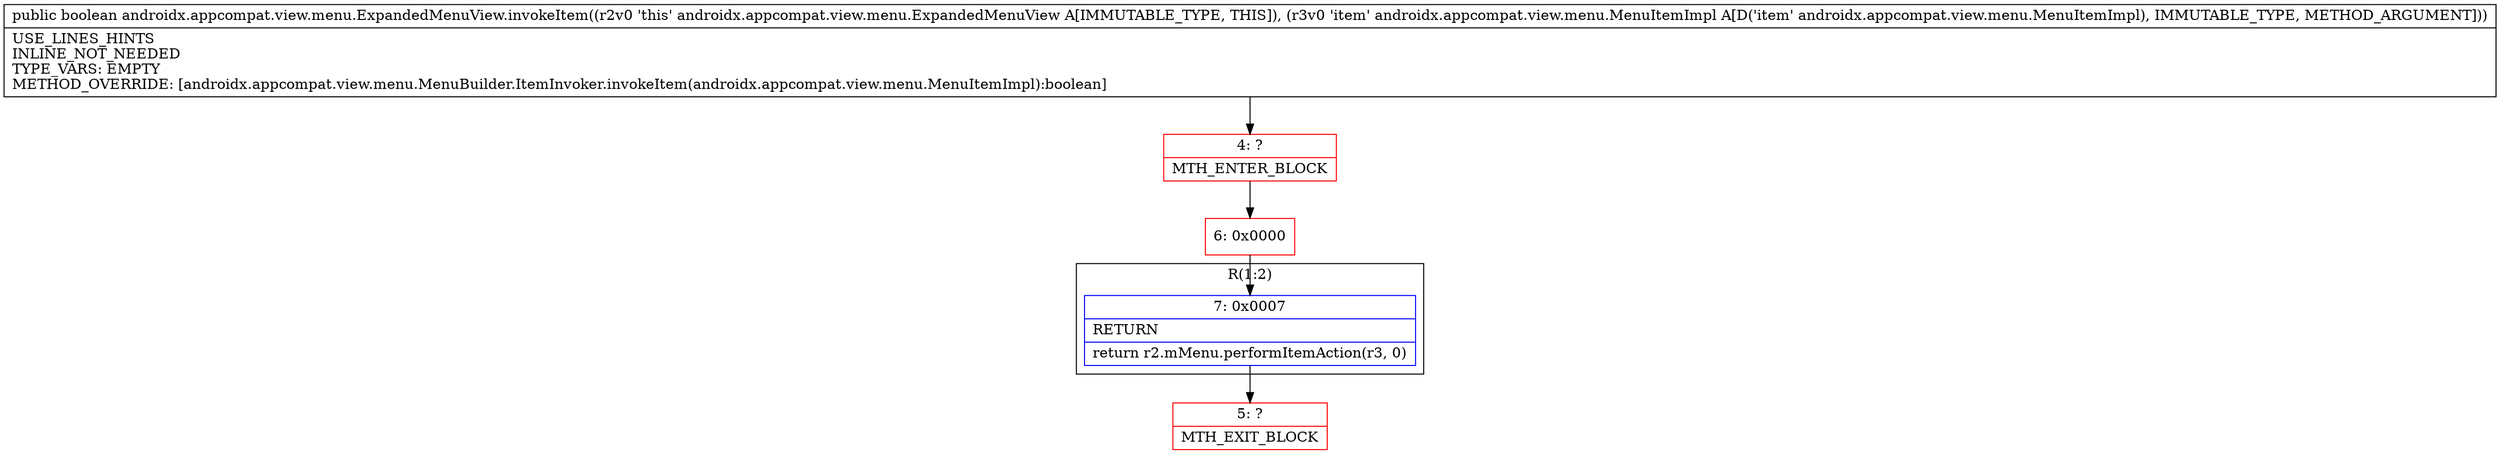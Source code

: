 digraph "CFG forandroidx.appcompat.view.menu.ExpandedMenuView.invokeItem(Landroidx\/appcompat\/view\/menu\/MenuItemImpl;)Z" {
subgraph cluster_Region_15065619 {
label = "R(1:2)";
node [shape=record,color=blue];
Node_7 [shape=record,label="{7\:\ 0x0007|RETURN\l|return r2.mMenu.performItemAction(r3, 0)\l}"];
}
Node_4 [shape=record,color=red,label="{4\:\ ?|MTH_ENTER_BLOCK\l}"];
Node_6 [shape=record,color=red,label="{6\:\ 0x0000}"];
Node_5 [shape=record,color=red,label="{5\:\ ?|MTH_EXIT_BLOCK\l}"];
MethodNode[shape=record,label="{public boolean androidx.appcompat.view.menu.ExpandedMenuView.invokeItem((r2v0 'this' androidx.appcompat.view.menu.ExpandedMenuView A[IMMUTABLE_TYPE, THIS]), (r3v0 'item' androidx.appcompat.view.menu.MenuItemImpl A[D('item' androidx.appcompat.view.menu.MenuItemImpl), IMMUTABLE_TYPE, METHOD_ARGUMENT]))  | USE_LINES_HINTS\lINLINE_NOT_NEEDED\lTYPE_VARS: EMPTY\lMETHOD_OVERRIDE: [androidx.appcompat.view.menu.MenuBuilder.ItemInvoker.invokeItem(androidx.appcompat.view.menu.MenuItemImpl):boolean]\l}"];
MethodNode -> Node_4;Node_7 -> Node_5;
Node_4 -> Node_6;
Node_6 -> Node_7;
}

